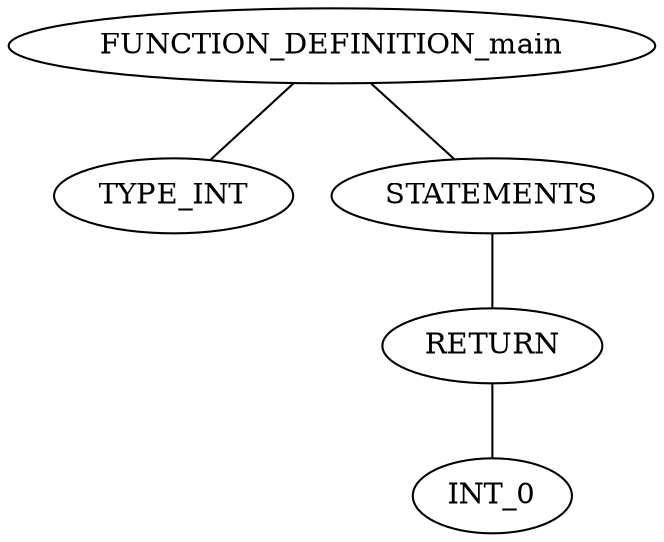 graph G {
0[label=FUNCTION_DEFINITION_main];
1[label=TYPE_INT];
0--1;
2[label=STATEMENTS];
0--2;
3[label=RETURN];
2--3;
4[label=INT_0];
3--4;
}
